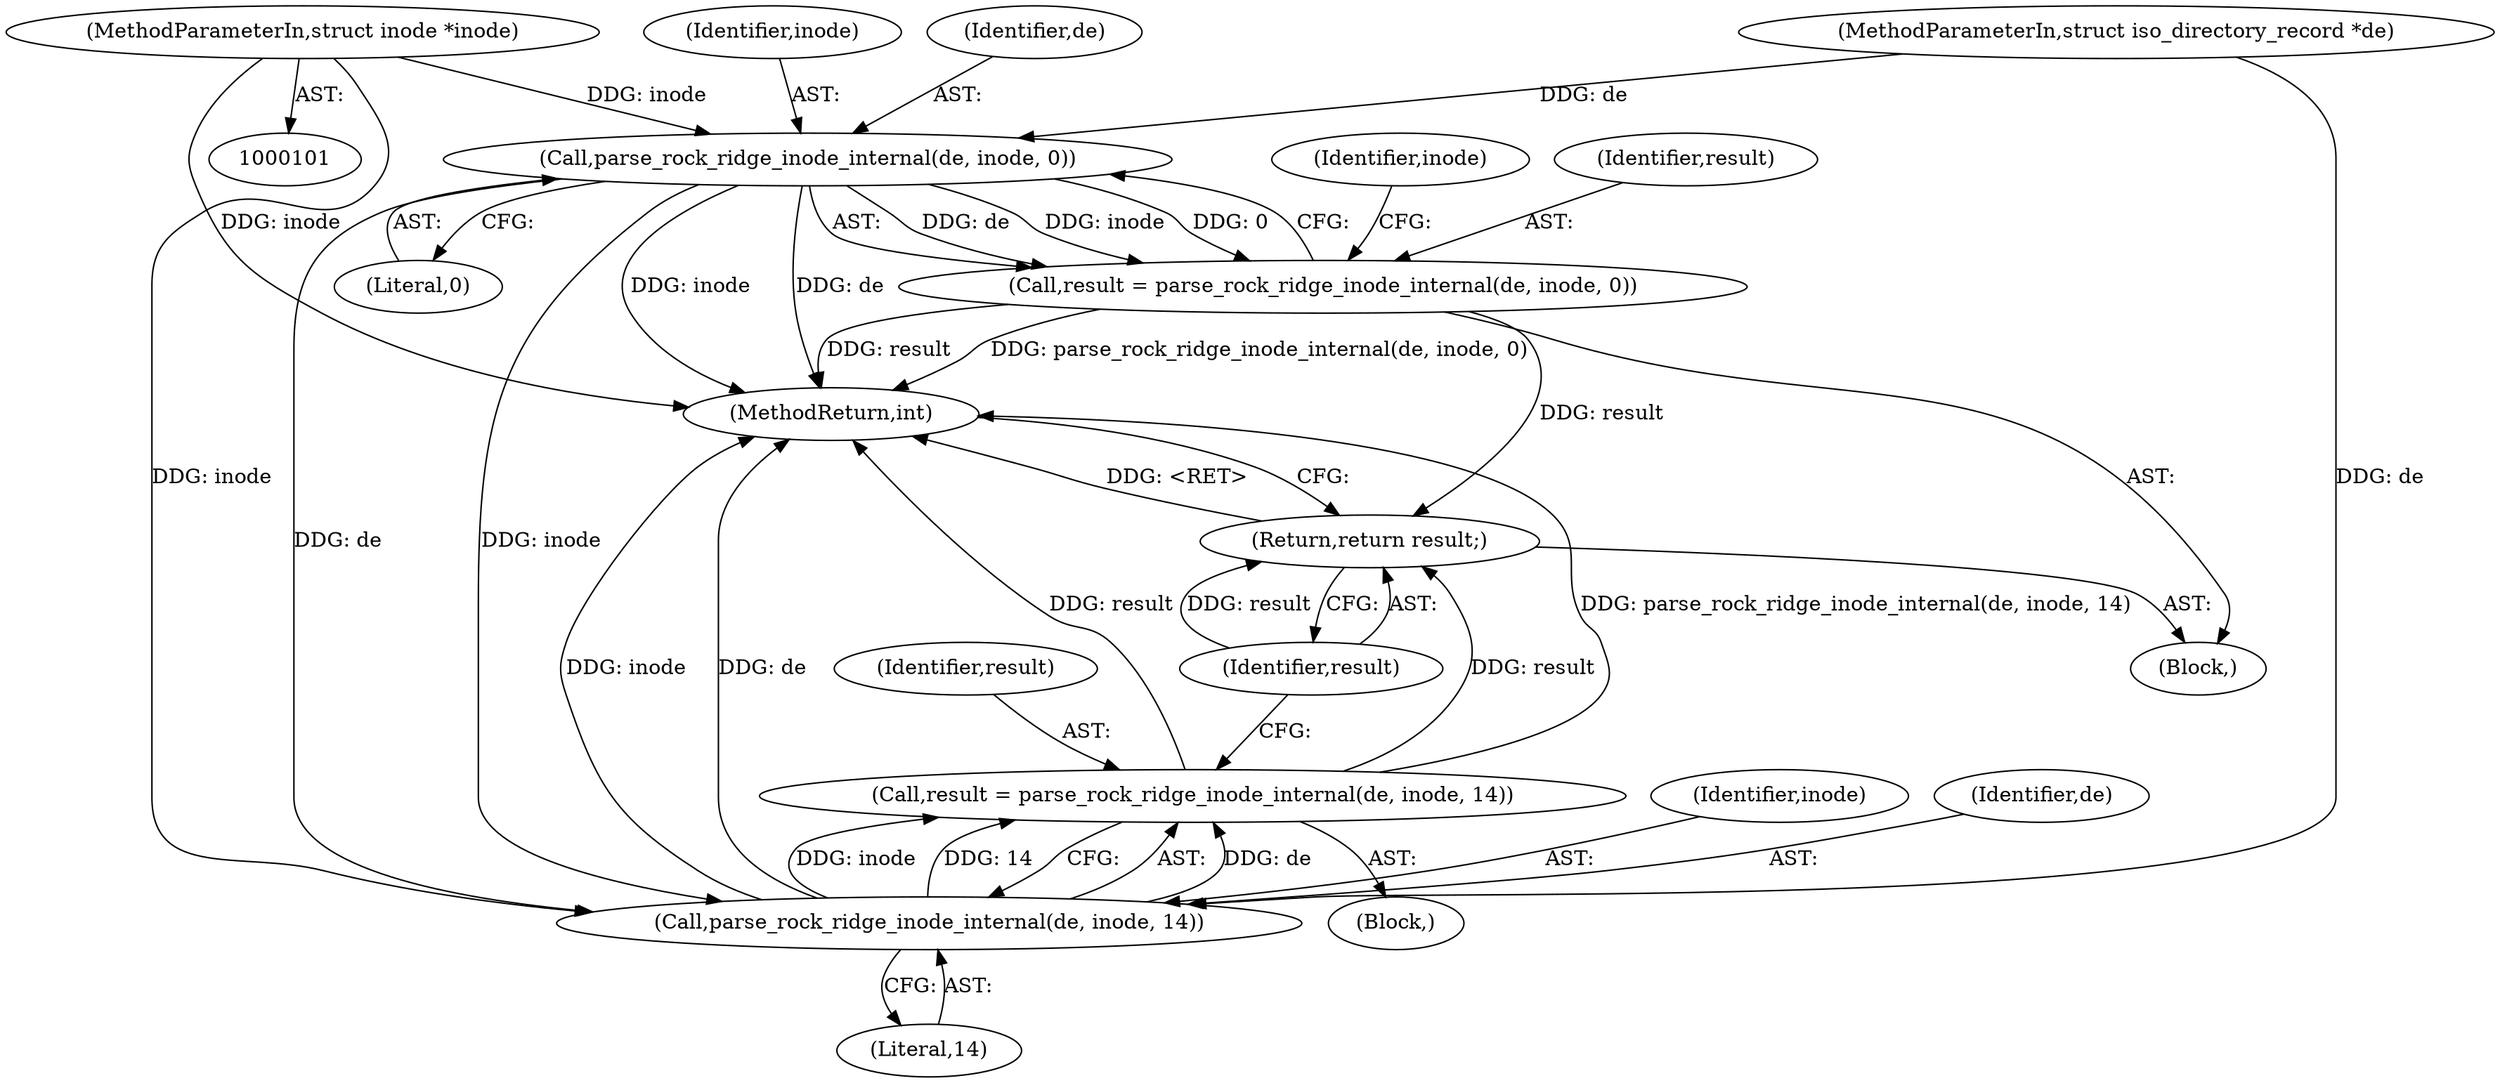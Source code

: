 digraph "0_linux_410dd3cf4c9b36f27ed4542ee18b1af5e68645a4_1@pointer" {
"1000103" [label="(MethodParameterIn,struct inode *inode)"];
"1000108" [label="(Call,parse_rock_ridge_inode_internal(de, inode, 0))"];
"1000106" [label="(Call,result = parse_rock_ridge_inode_internal(de, inode, 0))"];
"1000138" [label="(Return,return result;)"];
"1000134" [label="(Call,parse_rock_ridge_inode_internal(de, inode, 14))"];
"1000132" [label="(Call,result = parse_rock_ridge_inode_internal(de, inode, 14))"];
"1000136" [label="(Identifier,inode)"];
"1000104" [label="(Block,)"];
"1000135" [label="(Identifier,de)"];
"1000133" [label="(Identifier,result)"];
"1000103" [label="(MethodParameterIn,struct inode *inode)"];
"1000134" [label="(Call,parse_rock_ridge_inode_internal(de, inode, 14))"];
"1000138" [label="(Return,return result;)"];
"1000110" [label="(Identifier,inode)"];
"1000111" [label="(Literal,0)"];
"1000108" [label="(Call,parse_rock_ridge_inode_internal(de, inode, 0))"];
"1000131" [label="(Block,)"];
"1000106" [label="(Call,result = parse_rock_ridge_inode_internal(de, inode, 0))"];
"1000139" [label="(Identifier,result)"];
"1000140" [label="(MethodReturn,int)"];
"1000137" [label="(Literal,14)"];
"1000102" [label="(MethodParameterIn,struct iso_directory_record *de)"];
"1000107" [label="(Identifier,result)"];
"1000118" [label="(Identifier,inode)"];
"1000109" [label="(Identifier,de)"];
"1000132" [label="(Call,result = parse_rock_ridge_inode_internal(de, inode, 14))"];
"1000103" -> "1000101"  [label="AST: "];
"1000103" -> "1000140"  [label="DDG: inode"];
"1000103" -> "1000108"  [label="DDG: inode"];
"1000103" -> "1000134"  [label="DDG: inode"];
"1000108" -> "1000106"  [label="AST: "];
"1000108" -> "1000111"  [label="CFG: "];
"1000109" -> "1000108"  [label="AST: "];
"1000110" -> "1000108"  [label="AST: "];
"1000111" -> "1000108"  [label="AST: "];
"1000106" -> "1000108"  [label="CFG: "];
"1000108" -> "1000140"  [label="DDG: inode"];
"1000108" -> "1000140"  [label="DDG: de"];
"1000108" -> "1000106"  [label="DDG: de"];
"1000108" -> "1000106"  [label="DDG: inode"];
"1000108" -> "1000106"  [label="DDG: 0"];
"1000102" -> "1000108"  [label="DDG: de"];
"1000108" -> "1000134"  [label="DDG: de"];
"1000108" -> "1000134"  [label="DDG: inode"];
"1000106" -> "1000104"  [label="AST: "];
"1000107" -> "1000106"  [label="AST: "];
"1000118" -> "1000106"  [label="CFG: "];
"1000106" -> "1000140"  [label="DDG: parse_rock_ridge_inode_internal(de, inode, 0)"];
"1000106" -> "1000140"  [label="DDG: result"];
"1000106" -> "1000138"  [label="DDG: result"];
"1000138" -> "1000104"  [label="AST: "];
"1000138" -> "1000139"  [label="CFG: "];
"1000139" -> "1000138"  [label="AST: "];
"1000140" -> "1000138"  [label="CFG: "];
"1000138" -> "1000140"  [label="DDG: <RET>"];
"1000139" -> "1000138"  [label="DDG: result"];
"1000132" -> "1000138"  [label="DDG: result"];
"1000134" -> "1000132"  [label="AST: "];
"1000134" -> "1000137"  [label="CFG: "];
"1000135" -> "1000134"  [label="AST: "];
"1000136" -> "1000134"  [label="AST: "];
"1000137" -> "1000134"  [label="AST: "];
"1000132" -> "1000134"  [label="CFG: "];
"1000134" -> "1000140"  [label="DDG: inode"];
"1000134" -> "1000140"  [label="DDG: de"];
"1000134" -> "1000132"  [label="DDG: de"];
"1000134" -> "1000132"  [label="DDG: inode"];
"1000134" -> "1000132"  [label="DDG: 14"];
"1000102" -> "1000134"  [label="DDG: de"];
"1000132" -> "1000131"  [label="AST: "];
"1000133" -> "1000132"  [label="AST: "];
"1000139" -> "1000132"  [label="CFG: "];
"1000132" -> "1000140"  [label="DDG: parse_rock_ridge_inode_internal(de, inode, 14)"];
"1000132" -> "1000140"  [label="DDG: result"];
}
